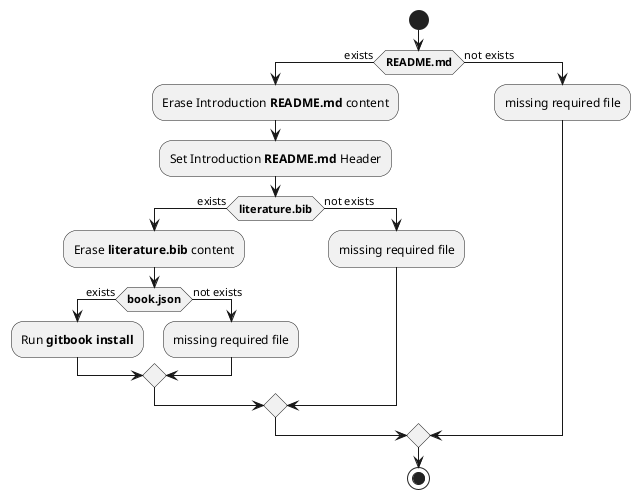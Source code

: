 @startuml
start
if (**README.md**) then (exists)
  :Erase Introduction **README.md** content;
  :Set Introduction **README.md** Header;
  if (**literature.bib**) then (exists)
    :Erase **literature.bib** content;
    if (**book.json**) then (exists)
      :Run **gitbook install**;
    else (not exists)
      :missing required file;
    endif
  else (not exists)
    :missing required file;
  endif
else (not exists)
  :missing required file;
endif
stop
@enduml